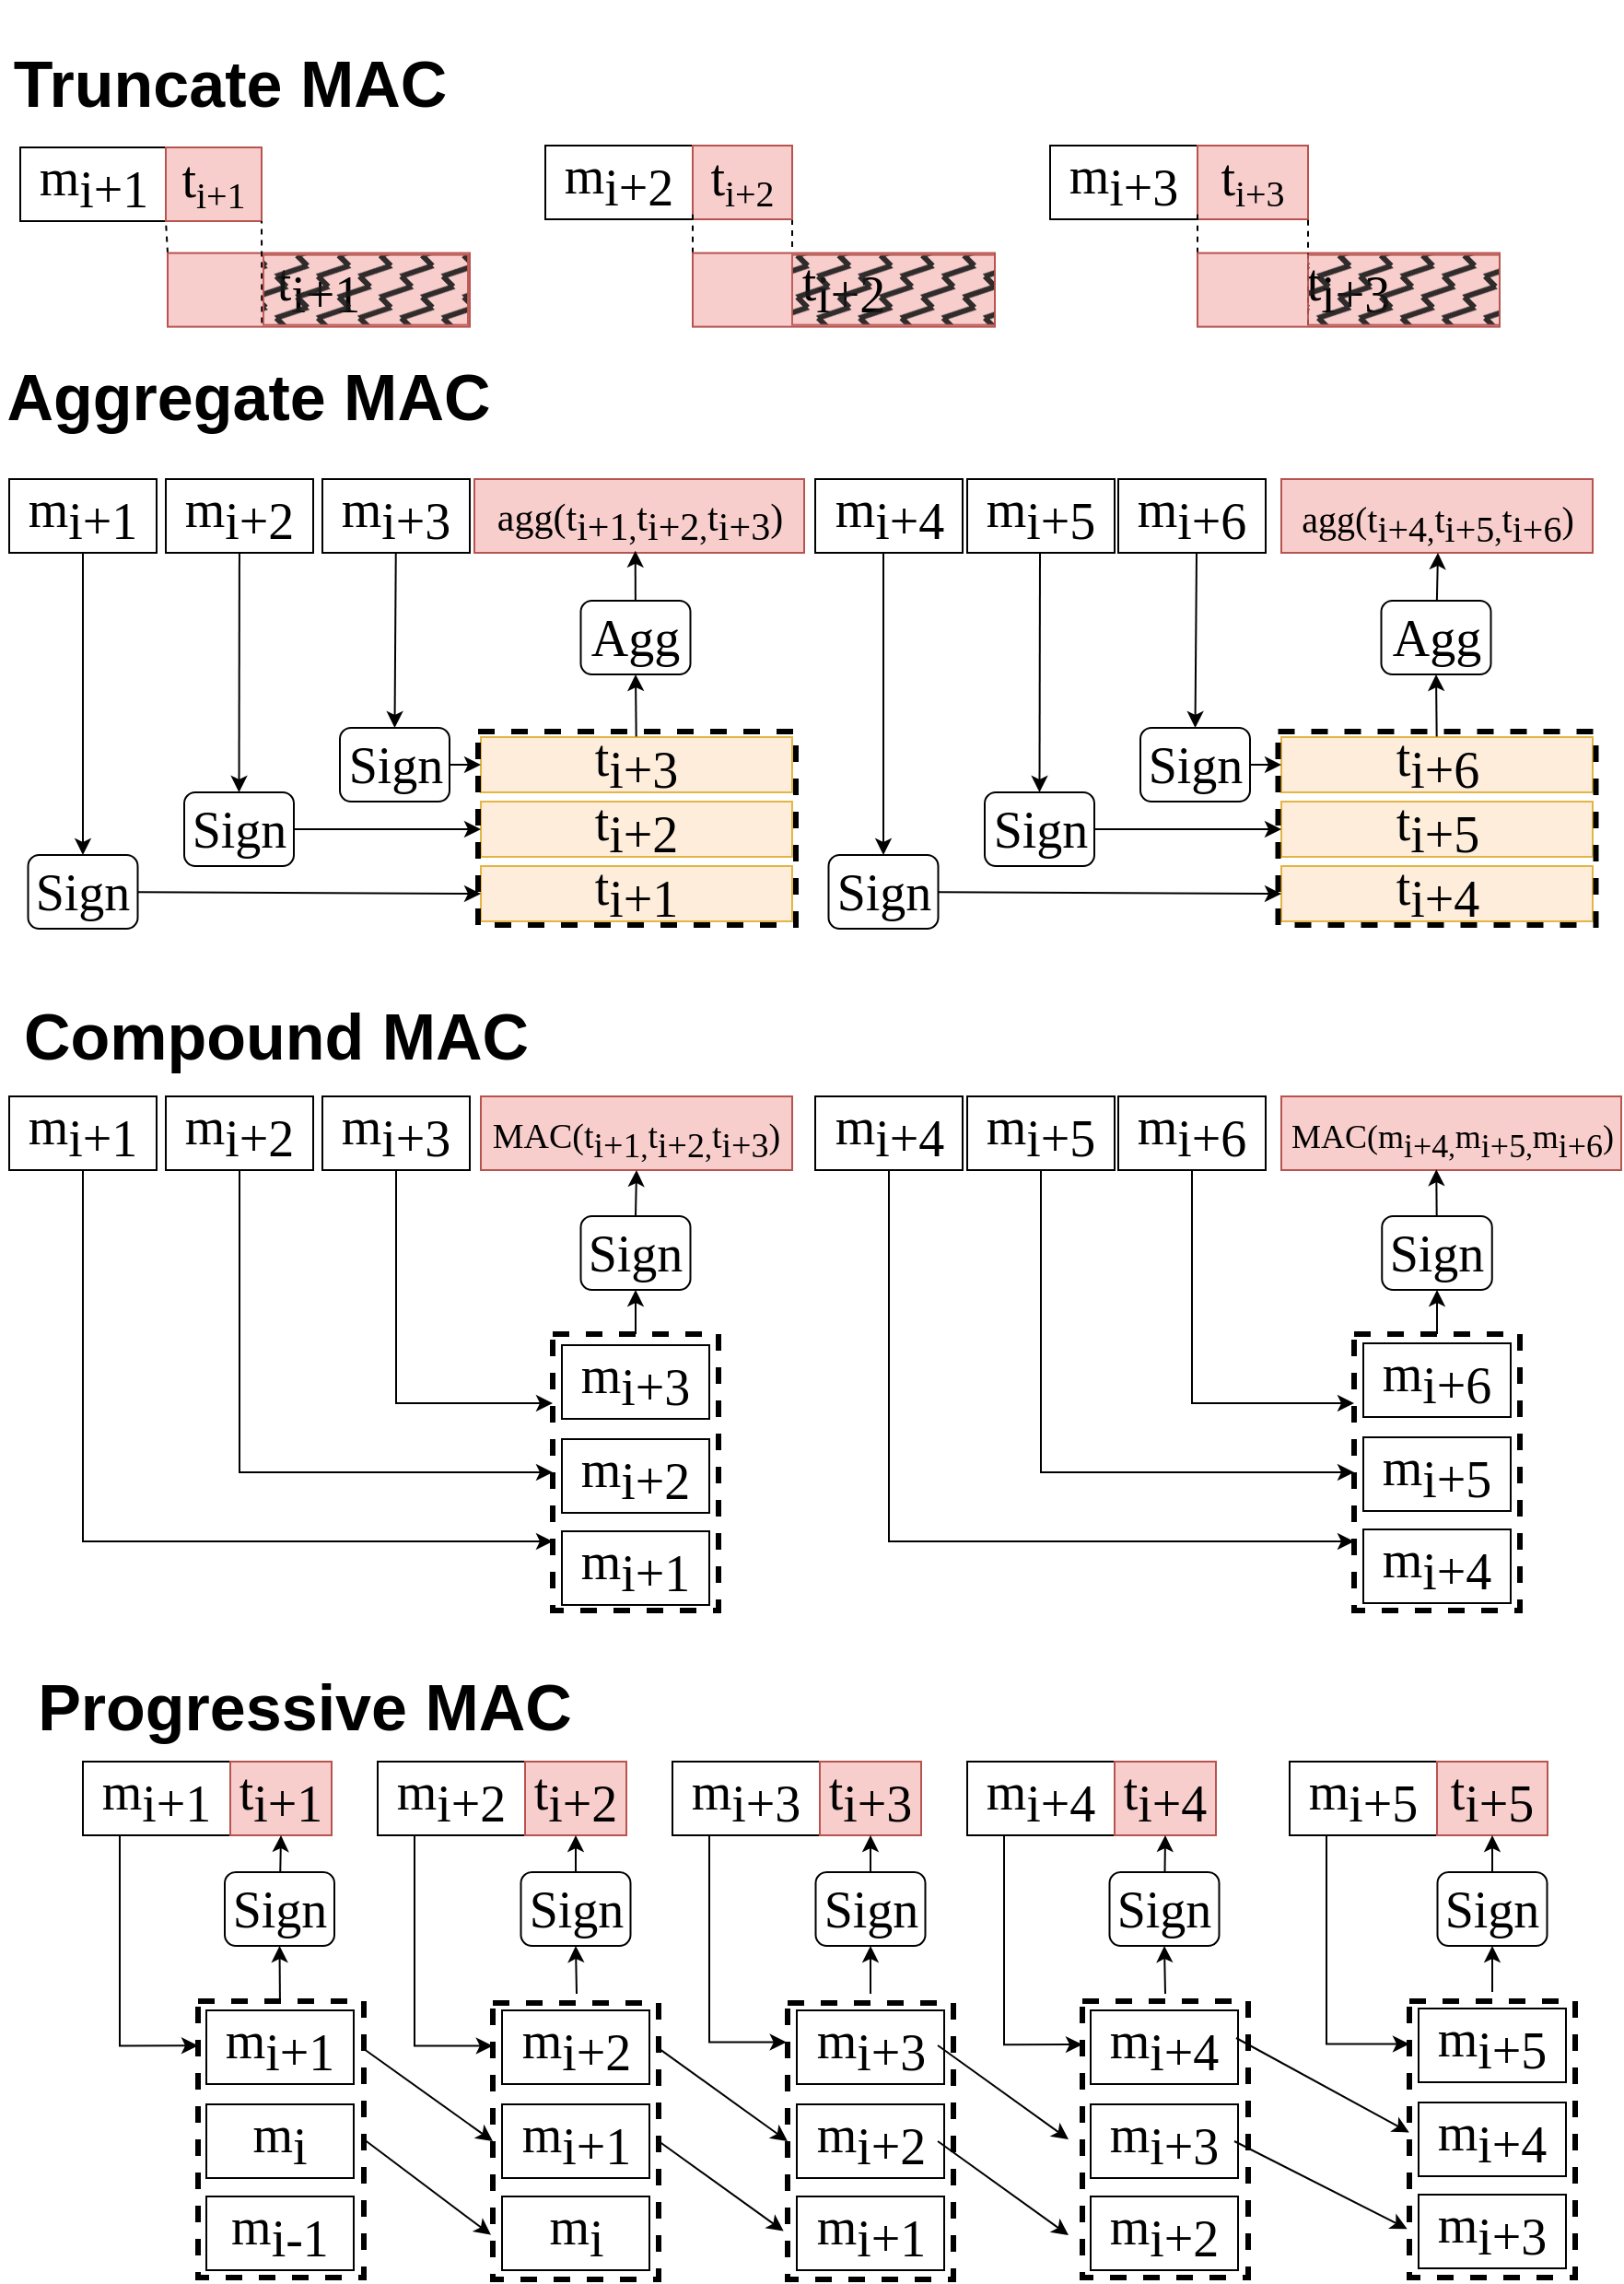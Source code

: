 <mxfile version="24.4.4" type="github">
  <diagram name="Page-1" id="5vq4HKyh1jyDOqxMfQYT">
    <mxGraphModel dx="1968" dy="2230" grid="1" gridSize="10" guides="1" tooltips="1" connect="1" arrows="1" fold="1" page="1" pageScale="1" pageWidth="850" pageHeight="1100" math="0" shadow="0">
      <root>
        <mxCell id="0" />
        <mxCell id="1" parent="0" />
        <mxCell id="7LfN_9OkxTcba98f9i6o-1" value="m&lt;sub style=&quot;font-size: 28px;&quot;&gt;i+2&lt;/sub&gt;" style="rounded=0;whiteSpace=wrap;html=1;fontFamily=Comic Sans MS;fontSize=28;strokeWidth=1;strokeColor=default;fontStyle=0;fillColor=none;" parent="1" vertex="1">
          <mxGeometry x="205" y="946" width="80" height="40" as="geometry" />
        </mxCell>
        <mxCell id="7LfN_9OkxTcba98f9i6o-8" value="t&lt;sub style=&quot;font-size: 28px;&quot;&gt;i+2&lt;/sub&gt;" style="rounded=0;whiteSpace=wrap;html=1;fontFamily=Comic Sans MS;fontSize=28;fillColor=#f8cecc;strokeWidth=1;strokeColor=#b85450;fontStyle=0" parent="1" vertex="1">
          <mxGeometry x="285" y="946" width="55" height="40" as="geometry" />
        </mxCell>
        <mxCell id="7LfN_9OkxTcba98f9i6o-9" value="m&lt;sub style=&quot;font-size: 28px;&quot;&gt;i+3&lt;/sub&gt;" style="rounded=0;whiteSpace=wrap;html=1;fontFamily=Comic Sans MS;fontSize=28;strokeWidth=1;strokeColor=default;fontStyle=0;fillColor=none;" parent="1" vertex="1">
          <mxGeometry x="365" y="946" width="80" height="40" as="geometry" />
        </mxCell>
        <mxCell id="7LfN_9OkxTcba98f9i6o-10" value="t&lt;sub style=&quot;font-size: 28px;&quot;&gt;i+3&lt;/sub&gt;" style="rounded=0;whiteSpace=wrap;html=1;fontFamily=Comic Sans MS;fontSize=28;fillColor=#f8cecc;strokeColor=#b85450;" parent="1" vertex="1">
          <mxGeometry x="445" y="946" width="55" height="40" as="geometry" />
        </mxCell>
        <mxCell id="7LfN_9OkxTcba98f9i6o-11" value="m&lt;sub style=&quot;font-size: 28px;&quot;&gt;i+4&lt;/sub&gt;" style="rounded=0;whiteSpace=wrap;html=1;fontFamily=Comic Sans MS;fontSize=28;" parent="1" vertex="1">
          <mxGeometry x="525" y="946" width="80" height="40" as="geometry" />
        </mxCell>
        <mxCell id="7LfN_9OkxTcba98f9i6o-13" value="m&lt;sub style=&quot;font-size: 28px;&quot;&gt;i+5&lt;/sub&gt;" style="rounded=0;whiteSpace=wrap;html=1;fontFamily=Comic Sans MS;fontSize=28;" parent="1" vertex="1">
          <mxGeometry x="700" y="946" width="80" height="40" as="geometry" />
        </mxCell>
        <mxCell id="7LfN_9OkxTcba98f9i6o-15" value="m&lt;sub style=&quot;font-size: 28px;&quot;&gt;i+1&lt;/sub&gt;" style="rounded=0;whiteSpace=wrap;html=1;fontFamily=Comic Sans MS;fontSize=28;strokeWidth=1;strokeColor=default;fontStyle=0;fillColor=none;" parent="1" vertex="1">
          <mxGeometry x="45" y="946" width="80" height="40" as="geometry" />
        </mxCell>
        <mxCell id="7LfN_9OkxTcba98f9i6o-16" value="&lt;span style=&quot;color: rgb(0, 0, 0); font-size: 28px; font-style: normal; font-variant-ligatures: normal; font-variant-caps: normal; letter-spacing: normal; orphans: 2; text-align: center; text-indent: 0px; text-transform: none; widows: 2; word-spacing: 0px; -webkit-text-stroke-width: 0px; white-space: normal; text-decoration-thickness: initial; text-decoration-style: initial; text-decoration-color: initial; float: none; display: inline !important;&quot;&gt;t&lt;/span&gt;&lt;sub style=&quot;forced-color-adjust: none; color: rgb(0, 0, 0); font-style: normal; font-variant-ligatures: normal; font-variant-caps: normal; letter-spacing: normal; orphans: 2; text-align: center; text-indent: 0px; text-transform: none; widows: 2; word-spacing: 0px; -webkit-text-stroke-width: 0px; white-space: normal; text-decoration-thickness: initial; text-decoration-style: initial; text-decoration-color: initial; font-size: 28px;&quot;&gt;i+1&lt;/sub&gt;" style="rounded=0;whiteSpace=wrap;html=1;fontFamily=Comic Sans MS;fontSize=28;labelBackgroundColor=none;fillColor=#f8cecc;strokeWidth=1;strokeColor=#b85450;fontStyle=0" parent="1" vertex="1">
          <mxGeometry x="125" y="946" width="55" height="40" as="geometry" />
        </mxCell>
        <mxCell id="R5h9vcgwqC-V3kslJ7xL-183" style="edgeStyle=none;rounded=0;orthogonalLoop=1;jettySize=auto;html=1;entryX=0.5;entryY=0;entryDx=0;entryDy=0;fontSize=28;fontFamily=Comic Sans MS;" edge="1" parent="1" source="7LfN_9OkxTcba98f9i6o-64" target="R5h9vcgwqC-V3kslJ7xL-178">
          <mxGeometry relative="1" as="geometry" />
        </mxCell>
        <mxCell id="7LfN_9OkxTcba98f9i6o-64" value="m&lt;sub style=&quot;font-size: 28px;&quot;&gt;i+2&lt;/sub&gt;" style="rounded=0;whiteSpace=wrap;html=1;fontFamily=Comic Sans MS;fontSize=28;strokeWidth=1;strokeColor=default;fontStyle=0;fillColor=none;" parent="1" vertex="1">
          <mxGeometry x="90" y="250" width="80" height="40" as="geometry" />
        </mxCell>
        <mxCell id="R5h9vcgwqC-V3kslJ7xL-185" style="edgeStyle=none;rounded=0;orthogonalLoop=1;jettySize=auto;html=1;entryX=0.5;entryY=0;entryDx=0;entryDy=0;fontSize=28;fontFamily=Comic Sans MS;" edge="1" parent="1" source="7LfN_9OkxTcba98f9i6o-66" target="R5h9vcgwqC-V3kslJ7xL-177">
          <mxGeometry relative="1" as="geometry" />
        </mxCell>
        <mxCell id="7LfN_9OkxTcba98f9i6o-66" value="m&lt;sub style=&quot;font-size: 28px;&quot;&gt;i+3&lt;/sub&gt;" style="rounded=0;whiteSpace=wrap;html=1;fontFamily=Comic Sans MS;fontSize=28;strokeWidth=1;strokeColor=default;fontStyle=0;fillColor=none;" parent="1" vertex="1">
          <mxGeometry x="175" y="250" width="80" height="40" as="geometry" />
        </mxCell>
        <mxCell id="7LfN_9OkxTcba98f9i6o-67" value="&lt;font style=&quot;font-size: 21px;&quot;&gt;agg(t&lt;sub style=&quot;&quot;&gt;&lt;font style=&quot;font-size: 21px;&quot;&gt;i+1&lt;/font&gt;&lt;/sub&gt;&lt;sub style=&quot;&quot;&gt;,&lt;/sub&gt;&lt;span style=&quot;background-color: initial;&quot;&gt;t&lt;/span&gt;&lt;sub style=&quot;background-color: initial;&quot;&gt;&lt;font style=&quot;font-size: 21px;&quot;&gt;i+2&lt;/font&gt;&lt;/sub&gt;&lt;sub style=&quot;background-color: initial;&quot;&gt;,&lt;/sub&gt;&lt;span style=&quot;background-color: initial;&quot;&gt;t&lt;/span&gt;&lt;sub style=&quot;background-color: initial;&quot;&gt;&lt;font style=&quot;font-size: 21px;&quot;&gt;i+3&lt;/font&gt;&lt;/sub&gt;&lt;span style=&quot;background-color: initial;&quot;&gt;)&lt;/span&gt;&lt;/font&gt;" style="rounded=0;whiteSpace=wrap;html=1;fontFamily=Comic Sans MS;fontSize=28;fillColor=#f8cecc;strokeColor=#b85450;" parent="1" vertex="1">
          <mxGeometry x="257.5" y="250" width="179" height="40" as="geometry" />
        </mxCell>
        <mxCell id="7LfN_9OkxTcba98f9i6o-68" value="m&lt;sub style=&quot;font-size: 28px;&quot;&gt;i+4&lt;/sub&gt;" style="rounded=0;whiteSpace=wrap;html=1;fontFamily=Comic Sans MS;fontSize=28;" parent="1" vertex="1">
          <mxGeometry x="442.5" y="250" width="80" height="40" as="geometry" />
        </mxCell>
        <mxCell id="7LfN_9OkxTcba98f9i6o-69" value="m&lt;sub style=&quot;font-size: 28px;&quot;&gt;i+5&lt;/sub&gt;" style="rounded=0;whiteSpace=wrap;html=1;fontFamily=Comic Sans MS;fontSize=28;" parent="1" vertex="1">
          <mxGeometry x="525" y="250" width="80" height="40" as="geometry" />
        </mxCell>
        <mxCell id="R5h9vcgwqC-V3kslJ7xL-182" style="edgeStyle=none;rounded=0;orthogonalLoop=1;jettySize=auto;html=1;entryX=0.5;entryY=0;entryDx=0;entryDy=0;fontSize=28;fontFamily=Comic Sans MS;" edge="1" parent="1" source="7LfN_9OkxTcba98f9i6o-70" target="R5h9vcgwqC-V3kslJ7xL-179">
          <mxGeometry relative="1" as="geometry" />
        </mxCell>
        <mxCell id="7LfN_9OkxTcba98f9i6o-70" value="m&lt;sub style=&quot;font-size: 28px;&quot;&gt;i+1&lt;/sub&gt;" style="rounded=0;whiteSpace=wrap;html=1;fontFamily=Comic Sans MS;fontSize=28;strokeWidth=1;strokeColor=default;fontStyle=0;fillColor=none;" parent="1" vertex="1">
          <mxGeometry x="5" y="250" width="80" height="40" as="geometry" />
        </mxCell>
        <mxCell id="7LfN_9OkxTcba98f9i6o-88" value="m&lt;sub style=&quot;font-size: 28px;&quot;&gt;i+6&lt;/sub&gt;" style="rounded=0;whiteSpace=wrap;html=1;fontFamily=Comic Sans MS;fontSize=28;" parent="1" vertex="1">
          <mxGeometry x="607" y="250" width="80" height="40" as="geometry" />
        </mxCell>
        <mxCell id="7LfN_9OkxTcba98f9i6o-127" value="&lt;h1 style=&quot;font-size: 35px;&quot;&gt;Aggregate MAC&lt;/h1&gt;" style="text;html=1;align=center;verticalAlign=middle;whiteSpace=wrap;rounded=0;fontSize=35;" parent="1" vertex="1">
          <mxGeometry y="190" width="270" height="30" as="geometry" />
        </mxCell>
        <mxCell id="7LfN_9OkxTcba98f9i6o-128" value="&lt;h1 style=&quot;&quot;&gt;&lt;font style=&quot;font-size: 35px;&quot;&gt;Compound MAC&lt;/font&gt;&lt;/h1&gt;" style="text;html=1;align=center;verticalAlign=middle;whiteSpace=wrap;rounded=0;fontSize=28;" parent="1" vertex="1">
          <mxGeometry y="530" width="300" height="30" as="geometry" />
        </mxCell>
        <mxCell id="7LfN_9OkxTcba98f9i6o-130" value="&lt;h1 style=&quot;&quot;&gt;&lt;font style=&quot;font-size: 35px;&quot;&gt;Progressive MAC&lt;/font&gt;&lt;/h1&gt;" style="text;html=1;align=center;verticalAlign=middle;whiteSpace=wrap;rounded=0;fontSize=28;" parent="1" vertex="1">
          <mxGeometry x="9.5" y="894" width="310.5" height="30" as="geometry" />
        </mxCell>
        <mxCell id="7LfN_9OkxTcba98f9i6o-141" value="&lt;span&gt;m&lt;sub style=&quot;font-size: 28px;&quot;&gt;i+2&lt;/sub&gt;&lt;/span&gt;" style="rounded=0;whiteSpace=wrap;html=1;fontFamily=Comic Sans MS;fontSize=28;fontStyle=0;strokeWidth=1;strokeColor=default;fillColor=none;" parent="1" vertex="1">
          <mxGeometry x="296" y="69" width="80" height="40" as="geometry" />
        </mxCell>
        <mxCell id="R5h9vcgwqC-V3kslJ7xL-208" style="edgeStyle=none;rounded=0;orthogonalLoop=1;jettySize=auto;html=1;exitX=1;exitY=1;exitDx=0;exitDy=0;entryX=0;entryY=1;entryDx=0;entryDy=0;endArrow=none;endFill=0;dashed=1;fontStyle=0;fontFamily=Comic Sans MS;" edge="1" parent="1" source="7LfN_9OkxTcba98f9i6o-142" target="R5h9vcgwqC-V3kslJ7xL-29">
          <mxGeometry relative="1" as="geometry" />
        </mxCell>
        <mxCell id="7LfN_9OkxTcba98f9i6o-142" value="t&lt;sub style=&quot;&quot;&gt;&lt;font style=&quot;font-size: 20px;&quot;&gt;i+2&lt;/font&gt;&lt;/sub&gt;" style="rounded=0;whiteSpace=wrap;html=1;fontFamily=Comic Sans MS;fontSize=28;fillColor=#f8cecc;fontStyle=0;strokeWidth=1;strokeColor=#b85450;" parent="1" vertex="1">
          <mxGeometry x="376" y="69" width="54" height="40" as="geometry" />
        </mxCell>
        <mxCell id="7LfN_9OkxTcba98f9i6o-143" value="&lt;span&gt;m&lt;sub style=&quot;font-size: 28px;&quot;&gt;i+3&lt;/sub&gt;&lt;/span&gt;" style="rounded=0;whiteSpace=wrap;html=1;fontFamily=Comic Sans MS;fontSize=28;fontStyle=0;strokeWidth=1;strokeColor=default;fillColor=none;" parent="1" vertex="1">
          <mxGeometry x="570" y="69" width="80" height="40" as="geometry" />
        </mxCell>
        <mxCell id="7LfN_9OkxTcba98f9i6o-144" value="t&lt;sub style=&quot;&quot;&gt;&lt;font style=&quot;font-size: 20px;&quot;&gt;i+3&lt;/font&gt;&lt;/sub&gt;" style="rounded=0;whiteSpace=wrap;html=1;fontFamily=Comic Sans MS;fontSize=28;fillColor=#f8cecc;fontStyle=0;strokeWidth=1;strokeColor=#b85450;" parent="1" vertex="1">
          <mxGeometry x="650" y="69" width="60" height="40" as="geometry" />
        </mxCell>
        <mxCell id="7LfN_9OkxTcba98f9i6o-148" value="&lt;span&gt;m&lt;sub style=&quot;font-size: 28px;&quot;&gt;i+1&lt;/sub&gt;&lt;/span&gt;" style="rounded=0;whiteSpace=wrap;html=1;fontFamily=Comic Sans MS;fontSize=28;fontStyle=0" parent="1" vertex="1">
          <mxGeometry x="11" y="70" width="80" height="40" as="geometry" />
        </mxCell>
        <mxCell id="7LfN_9OkxTcba98f9i6o-149" value="&lt;span style=&quot;color: rgb(0, 0, 0); font-size: 28px; font-style: normal; font-variant-ligatures: normal; font-variant-caps: normal; letter-spacing: normal; orphans: 2; text-align: center; text-indent: 0px; text-transform: none; widows: 2; word-spacing: 0px; -webkit-text-stroke-width: 0px; white-space: normal; text-decoration-thickness: initial; text-decoration-style: initial; text-decoration-color: initial; float: none; display: inline !important;&quot;&gt;t&lt;/span&gt;&lt;sub style=&quot;forced-color-adjust: none; color: rgb(0, 0, 0); font-style: normal; font-variant-ligatures: normal; font-variant-caps: normal; letter-spacing: normal; orphans: 2; text-align: center; text-indent: 0px; text-transform: none; widows: 2; word-spacing: 0px; -webkit-text-stroke-width: 0px; white-space: normal; text-decoration-thickness: initial; text-decoration-style: initial; text-decoration-color: initial;&quot;&gt;&lt;font style=&quot;font-size: 20px;&quot;&gt;i+1&lt;/font&gt;&lt;/sub&gt;" style="rounded=0;whiteSpace=wrap;html=1;fontFamily=Comic Sans MS;fontSize=28;labelBackgroundColor=none;fillColor=#f8cecc;strokeColor=#b85450;fontStyle=0" parent="1" vertex="1">
          <mxGeometry x="90" y="70" width="52" height="40" as="geometry" />
        </mxCell>
        <mxCell id="7LfN_9OkxTcba98f9i6o-152" value="&lt;h1 style=&quot;font-size: 35px;&quot;&gt;&lt;font style=&quot;font-size: 35px;&quot;&gt;Truncate MAC&lt;/font&gt;&lt;/h1&gt;" style="text;html=1;align=center;verticalAlign=middle;whiteSpace=wrap;rounded=0;fontSize=35;" parent="1" vertex="1">
          <mxGeometry y="20" width="250" height="30" as="geometry" />
        </mxCell>
        <mxCell id="R5h9vcgwqC-V3kslJ7xL-188" style="edgeStyle=none;rounded=0;orthogonalLoop=1;jettySize=auto;html=1;entryX=0.5;entryY=1;entryDx=0;entryDy=0;fontSize=28;fontFamily=Comic Sans MS;" edge="1" parent="1" source="7LfN_9OkxTcba98f9i6o-189" target="R5h9vcgwqC-V3kslJ7xL-187">
          <mxGeometry relative="1" as="geometry" />
        </mxCell>
        <mxCell id="7LfN_9OkxTcba98f9i6o-189" value="t&lt;sub style=&quot;font-size: 28px;&quot;&gt;i+3&lt;/sub&gt;" style="rounded=0;whiteSpace=wrap;html=1;fontFamily=Comic Sans MS;fontSize=28;fillColor=#ffe6cc;rotation=0;opacity=70;strokeColor=#d79b00;" parent="1" vertex="1">
          <mxGeometry x="261" y="390" width="169" height="30" as="geometry" />
        </mxCell>
        <mxCell id="7LfN_9OkxTcba98f9i6o-190" value="t&lt;sub style=&quot;font-size: 28px;&quot;&gt;i+2&lt;/sub&gt;" style="rounded=0;whiteSpace=wrap;html=1;fontFamily=Comic Sans MS;fontSize=28;fillColor=#ffe6cc;rotation=0;opacity=70;strokeColor=#d79b00;" parent="1" vertex="1">
          <mxGeometry x="261" y="425" width="169" height="30" as="geometry" />
        </mxCell>
        <mxCell id="7LfN_9OkxTcba98f9i6o-191" value="t&lt;sub style=&quot;font-size: 28px;&quot;&gt;i+1&lt;/sub&gt;" style="rounded=0;whiteSpace=wrap;html=1;fontFamily=Comic Sans MS;fontSize=28;fillColor=#ffe6cc;rotation=0;opacity=70;strokeColor=#d79b00;" parent="1" vertex="1">
          <mxGeometry x="261" y="460" width="169" height="30" as="geometry" />
        </mxCell>
        <mxCell id="7LfN_9OkxTcba98f9i6o-199" value="t&lt;sub style=&quot;font-size: 28px;&quot;&gt;i+4&lt;/sub&gt;" style="rounded=0;whiteSpace=wrap;html=1;fontFamily=Comic Sans MS;fontSize=28;fillColor=#f8cecc;strokeColor=#b85450;" parent="1" vertex="1">
          <mxGeometry x="605" y="946" width="55" height="40" as="geometry" />
        </mxCell>
        <mxCell id="7LfN_9OkxTcba98f9i6o-200" value="t&lt;sub style=&quot;font-size: 28px;&quot;&gt;i+5&lt;/sub&gt;" style="rounded=0;whiteSpace=wrap;html=1;fontFamily=Comic Sans MS;fontSize=28;fillColor=#f8cecc;strokeColor=#b85450;" parent="1" vertex="1">
          <mxGeometry x="780" y="946" width="60" height="40" as="geometry" />
        </mxCell>
        <mxCell id="R5h9vcgwqC-V3kslJ7xL-6" value="&lt;font style=&quot;font-size: 20px;&quot;&gt;agg(t&lt;sub style=&quot;&quot;&gt;&lt;font style=&quot;font-size: 20px;&quot;&gt;i+4&lt;/font&gt;&lt;/sub&gt;&lt;sub style=&quot;&quot;&gt;,&lt;/sub&gt;&lt;span style=&quot;background-color: initial;&quot;&gt;t&lt;/span&gt;&lt;sub style=&quot;background-color: initial;&quot;&gt;&lt;font style=&quot;font-size: 20px;&quot;&gt;i+5&lt;/font&gt;&lt;/sub&gt;&lt;sub style=&quot;background-color: initial;&quot;&gt;,&lt;/sub&gt;&lt;span style=&quot;background-color: initial;&quot;&gt;t&lt;/span&gt;&lt;sub style=&quot;background-color: initial;&quot;&gt;&lt;font style=&quot;font-size: 20px;&quot;&gt;i+6&lt;/font&gt;&lt;/sub&gt;&lt;span style=&quot;background-color: initial;&quot;&gt;)&lt;/span&gt;&lt;/font&gt;" style="rounded=0;whiteSpace=wrap;html=1;fontFamily=Comic Sans MS;fontSize=28;fillColor=#f8cecc;strokeColor=#b85450;" vertex="1" parent="1">
          <mxGeometry x="695.5" y="250" width="169" height="40" as="geometry" />
        </mxCell>
        <mxCell id="R5h9vcgwqC-V3kslJ7xL-22" value="" style="endArrow=none;dashed=1;html=1;rounded=0;exitX=0;exitY=0;exitDx=0;exitDy=0;fontSize=28;fontStyle=0;fontFamily=Comic Sans MS;" edge="1" parent="1">
          <mxGeometry width="50" height="50" relative="1" as="geometry">
            <mxPoint x="650" y="127.32" as="sourcePoint" />
            <mxPoint x="650" y="106.32" as="targetPoint" />
          </mxGeometry>
        </mxCell>
        <mxCell id="R5h9vcgwqC-V3kslJ7xL-23" value="&lt;span style=&quot;color: rgb(0, 0, 0); font-size: 28px; font-style: normal; font-variant-ligatures: normal; font-variant-caps: normal; letter-spacing: normal; orphans: 2; text-align: center; text-indent: 0px; text-transform: none; widows: 2; word-spacing: 0px; -webkit-text-stroke-width: 0px; white-space: normal; text-decoration-thickness: initial; text-decoration-style: initial; text-decoration-color: initial; float: none; display: inline !important;&quot;&gt;t&lt;/span&gt;&lt;sub style=&quot;forced-color-adjust: none; color: rgb(0, 0, 0); font-style: normal; font-variant-ligatures: normal; font-variant-caps: normal; letter-spacing: normal; orphans: 2; text-align: center; text-indent: 0px; text-transform: none; widows: 2; word-spacing: 0px; -webkit-text-stroke-width: 0px; white-space: normal; text-decoration-thickness: initial; text-decoration-style: initial; text-decoration-color: initial; font-size: 28px;&quot;&gt;i+3&lt;/sub&gt;" style="rounded=0;whiteSpace=wrap;html=1;fontFamily=Comic Sans MS;fontSize=28;labelBackgroundColor=none;fillColor=#f8cecc;strokeColor=#b85450;fontStyle=0" vertex="1" parent="1">
          <mxGeometry x="650" y="127.32" width="164" height="40" as="geometry" />
        </mxCell>
        <mxCell id="R5h9vcgwqC-V3kslJ7xL-24" value="" style="endArrow=none;dashed=1;html=1;rounded=0;exitX=0;exitY=1;exitDx=0;exitDy=0;fontSize=28;entryX=1;entryY=1;entryDx=0;entryDy=0;fontStyle=0;fontFamily=Comic Sans MS;" edge="1" parent="1" source="R5h9vcgwqC-V3kslJ7xL-25" target="7LfN_9OkxTcba98f9i6o-144">
          <mxGeometry width="50" height="50" relative="1" as="geometry">
            <mxPoint x="690" y="170" as="sourcePoint" />
            <mxPoint x="690" y="107.32" as="targetPoint" />
          </mxGeometry>
        </mxCell>
        <mxCell id="R5h9vcgwqC-V3kslJ7xL-25" value="" style="rounded=0;whiteSpace=wrap;html=1;strokeColor=#b85450;opacity=90;glass=0;shadow=0;fillStyle=zigzag-line;fillColor=#1A1A1A;fontSize=28;fontStyle=0;fontFamily=Comic Sans MS;" vertex="1" parent="1">
          <mxGeometry x="710" y="128.32" width="104" height="38" as="geometry" />
        </mxCell>
        <mxCell id="R5h9vcgwqC-V3kslJ7xL-26" value="" style="endArrow=none;dashed=1;html=1;rounded=0;exitX=0;exitY=0;exitDx=0;exitDy=0;fontSize=28;fontStyle=0;fontFamily=Comic Sans MS;" edge="1" parent="1">
          <mxGeometry width="50" height="50" relative="1" as="geometry">
            <mxPoint x="376" y="127.32" as="sourcePoint" />
            <mxPoint x="376" y="106.32" as="targetPoint" />
          </mxGeometry>
        </mxCell>
        <mxCell id="R5h9vcgwqC-V3kslJ7xL-27" value="&lt;span style=&quot;color: rgb(0, 0, 0); font-size: 28px; font-style: normal; font-variant-ligatures: normal; font-variant-caps: normal; letter-spacing: normal; orphans: 2; text-align: center; text-indent: 0px; text-transform: none; widows: 2; word-spacing: 0px; -webkit-text-stroke-width: 0px; white-space: normal; text-decoration-thickness: initial; text-decoration-style: initial; text-decoration-color: initial; float: none; display: inline !important;&quot;&gt;t&lt;/span&gt;&lt;sub style=&quot;forced-color-adjust: none; color: rgb(0, 0, 0); font-style: normal; font-variant-ligatures: normal; font-variant-caps: normal; letter-spacing: normal; orphans: 2; text-align: center; text-indent: 0px; text-transform: none; widows: 2; word-spacing: 0px; -webkit-text-stroke-width: 0px; white-space: normal; text-decoration-thickness: initial; text-decoration-style: initial; text-decoration-color: initial; font-size: 28px;&quot;&gt;i+2&lt;/sub&gt;" style="rounded=0;whiteSpace=wrap;html=1;fontFamily=Comic Sans MS;fontSize=28;labelBackgroundColor=none;fillColor=#f8cecc;strokeColor=#b85450;fontStyle=0" vertex="1" parent="1">
          <mxGeometry x="376" y="127.32" width="164" height="40" as="geometry" />
        </mxCell>
        <mxCell id="R5h9vcgwqC-V3kslJ7xL-29" value="" style="rounded=0;whiteSpace=wrap;html=1;strokeColor=#b85450;opacity=90;glass=0;shadow=0;fillStyle=zigzag-line;fillColor=#1A1A1A;fontSize=28;fontStyle=0;fontFamily=Comic Sans MS;" vertex="1" parent="1">
          <mxGeometry x="430" y="128.32" width="110" height="38" as="geometry" />
        </mxCell>
        <mxCell id="R5h9vcgwqC-V3kslJ7xL-30" value="" style="endArrow=none;dashed=1;html=1;rounded=0;exitX=0;exitY=0;exitDx=0;exitDy=0;fontSize=28;entryX=0;entryY=1;entryDx=0;entryDy=0;fontStyle=0;fontFamily=Comic Sans MS;" edge="1" parent="1" target="7LfN_9OkxTcba98f9i6o-149">
          <mxGeometry width="50" height="50" relative="1" as="geometry">
            <mxPoint x="91" y="127.32" as="sourcePoint" />
            <mxPoint x="91" y="106.32" as="targetPoint" />
          </mxGeometry>
        </mxCell>
        <mxCell id="R5h9vcgwqC-V3kslJ7xL-31" value="&lt;span style=&quot;color: rgb(0, 0, 0); font-size: 28px; font-style: normal; font-variant-ligatures: normal; font-variant-caps: normal; letter-spacing: normal; orphans: 2; text-align: center; text-indent: 0px; text-transform: none; widows: 2; word-spacing: 0px; -webkit-text-stroke-width: 0px; white-space: normal; text-decoration-thickness: initial; text-decoration-style: initial; text-decoration-color: initial; float: none; display: inline !important;&quot;&gt;t&lt;/span&gt;&lt;sub style=&quot;forced-color-adjust: none; color: rgb(0, 0, 0); font-style: normal; font-variant-ligatures: normal; font-variant-caps: normal; letter-spacing: normal; orphans: 2; text-align: center; text-indent: 0px; text-transform: none; widows: 2; word-spacing: 0px; -webkit-text-stroke-width: 0px; white-space: normal; text-decoration-thickness: initial; text-decoration-style: initial; text-decoration-color: initial; font-size: 28px;&quot;&gt;i+1&lt;/sub&gt;" style="rounded=0;whiteSpace=wrap;html=1;fontFamily=Comic Sans MS;fontSize=28;labelBackgroundColor=none;fillColor=#f8cecc;strokeColor=#b85450;fontStyle=0" vertex="1" parent="1">
          <mxGeometry x="91" y="127.32" width="164" height="40" as="geometry" />
        </mxCell>
        <mxCell id="R5h9vcgwqC-V3kslJ7xL-32" value="" style="endArrow=none;dashed=1;html=1;rounded=0;exitX=0.312;exitY=0.949;exitDx=0;exitDy=0;fontSize=28;entryX=1;entryY=1;entryDx=0;entryDy=0;exitPerimeter=0;fontStyle=0;fontFamily=Comic Sans MS;" edge="1" parent="1" source="R5h9vcgwqC-V3kslJ7xL-31" target="7LfN_9OkxTcba98f9i6o-149">
          <mxGeometry width="50" height="50" relative="1" as="geometry">
            <mxPoint x="131" y="170" as="sourcePoint" />
            <mxPoint x="131" y="107.32" as="targetPoint" />
          </mxGeometry>
        </mxCell>
        <mxCell id="R5h9vcgwqC-V3kslJ7xL-33" value="" style="rounded=0;whiteSpace=wrap;html=1;strokeColor=#b85450;opacity=90;glass=0;shadow=0;fillStyle=zigzag-line;fillColor=#1A1A1A;fontSize=28;fontStyle=0;fontFamily=Comic Sans MS;" vertex="1" parent="1">
          <mxGeometry x="143" y="128.32" width="111" height="38" as="geometry" />
        </mxCell>
        <mxCell id="R5h9vcgwqC-V3kslJ7xL-74" style="edgeStyle=orthogonalEdgeStyle;rounded=0;orthogonalLoop=1;jettySize=auto;html=1;exitX=0.5;exitY=1;exitDx=0;exitDy=0;entryX=0;entryY=0.5;entryDx=0;entryDy=0;fontSize=28;fontFamily=Comic Sans MS;" edge="1" parent="1" source="R5h9vcgwqC-V3kslJ7xL-44" target="R5h9vcgwqC-V3kslJ7xL-72">
          <mxGeometry relative="1" as="geometry" />
        </mxCell>
        <mxCell id="R5h9vcgwqC-V3kslJ7xL-44" value="m&lt;sub style=&quot;font-size: 28px;&quot;&gt;i+2&lt;/sub&gt;" style="rounded=0;whiteSpace=wrap;html=1;fontFamily=Comic Sans MS;fontSize=28;strokeWidth=1;strokeColor=default;fontStyle=0;fillColor=none;" vertex="1" parent="1">
          <mxGeometry x="90" y="585" width="80" height="40" as="geometry" />
        </mxCell>
        <mxCell id="R5h9vcgwqC-V3kslJ7xL-76" style="edgeStyle=orthogonalEdgeStyle;rounded=0;orthogonalLoop=1;jettySize=auto;html=1;exitX=0.5;exitY=1;exitDx=0;exitDy=0;entryX=0;entryY=0.25;entryDx=0;entryDy=0;fontSize=28;fontFamily=Comic Sans MS;" edge="1" parent="1" source="R5h9vcgwqC-V3kslJ7xL-46" target="R5h9vcgwqC-V3kslJ7xL-72">
          <mxGeometry relative="1" as="geometry" />
        </mxCell>
        <mxCell id="R5h9vcgwqC-V3kslJ7xL-46" value="m&lt;sub style=&quot;font-size: 28px;&quot;&gt;i+3&lt;/sub&gt;" style="rounded=0;whiteSpace=wrap;html=1;fontFamily=Comic Sans MS;fontSize=28;strokeWidth=1;strokeColor=default;fontStyle=0;fillColor=none;" vertex="1" parent="1">
          <mxGeometry x="175" y="585" width="80" height="40" as="geometry" />
        </mxCell>
        <mxCell id="R5h9vcgwqC-V3kslJ7xL-47" value="&lt;font style=&quot;font-size: 19px;&quot;&gt;MAC(t&lt;sub style=&quot;&quot;&gt;&lt;font style=&quot;font-size: 19px;&quot;&gt;i+1&lt;/font&gt;&lt;/sub&gt;&lt;sub style=&quot;&quot;&gt;,&lt;/sub&gt;&lt;span style=&quot;background-color: initial;&quot;&gt;t&lt;/span&gt;&lt;sub style=&quot;background-color: initial;&quot;&gt;&lt;font style=&quot;font-size: 19px;&quot;&gt;i+2&lt;/font&gt;&lt;/sub&gt;&lt;sub style=&quot;background-color: initial;&quot;&gt;,&lt;/sub&gt;&lt;span style=&quot;background-color: initial;&quot;&gt;t&lt;/span&gt;&lt;sub style=&quot;background-color: initial;&quot;&gt;&lt;font style=&quot;font-size: 19px;&quot;&gt;i+3&lt;/font&gt;&lt;/sub&gt;&lt;span style=&quot;background-color: initial;&quot;&gt;)&lt;/span&gt;&lt;/font&gt;" style="rounded=0;whiteSpace=wrap;html=1;fontFamily=Comic Sans MS;fontSize=28;fillColor=#f8cecc;strokeColor=#b85450;" vertex="1" parent="1">
          <mxGeometry x="261" y="585" width="169" height="40" as="geometry" />
        </mxCell>
        <mxCell id="R5h9vcgwqC-V3kslJ7xL-89" style="edgeStyle=orthogonalEdgeStyle;rounded=0;orthogonalLoop=1;jettySize=auto;html=1;exitX=0.5;exitY=1;exitDx=0;exitDy=0;entryX=0;entryY=0.75;entryDx=0;entryDy=0;fontSize=28;fontFamily=Comic Sans MS;" edge="1" parent="1" source="R5h9vcgwqC-V3kslJ7xL-49" target="R5h9vcgwqC-V3kslJ7xL-85">
          <mxGeometry relative="1" as="geometry" />
        </mxCell>
        <mxCell id="R5h9vcgwqC-V3kslJ7xL-49" value="m&lt;sub style=&quot;font-size: 28px;&quot;&gt;i+4&lt;/sub&gt;" style="rounded=0;whiteSpace=wrap;html=1;fontFamily=Comic Sans MS;fontSize=28;" vertex="1" parent="1">
          <mxGeometry x="442.5" y="585" width="80" height="40" as="geometry" />
        </mxCell>
        <mxCell id="R5h9vcgwqC-V3kslJ7xL-88" style="edgeStyle=orthogonalEdgeStyle;rounded=0;orthogonalLoop=1;jettySize=auto;html=1;exitX=0.5;exitY=1;exitDx=0;exitDy=0;entryX=0;entryY=0.5;entryDx=0;entryDy=0;fontSize=28;fontFamily=Comic Sans MS;" edge="1" parent="1" source="R5h9vcgwqC-V3kslJ7xL-51" target="R5h9vcgwqC-V3kslJ7xL-85">
          <mxGeometry relative="1" as="geometry" />
        </mxCell>
        <mxCell id="R5h9vcgwqC-V3kslJ7xL-51" value="m&lt;sub style=&quot;font-size: 28px;&quot;&gt;i+5&lt;/sub&gt;" style="rounded=0;whiteSpace=wrap;html=1;fontFamily=Comic Sans MS;fontSize=28;" vertex="1" parent="1">
          <mxGeometry x="525" y="585" width="80" height="40" as="geometry" />
        </mxCell>
        <mxCell id="R5h9vcgwqC-V3kslJ7xL-75" style="edgeStyle=orthogonalEdgeStyle;rounded=0;orthogonalLoop=1;jettySize=auto;html=1;exitX=0.5;exitY=1;exitDx=0;exitDy=0;entryX=0;entryY=0.75;entryDx=0;entryDy=0;fontSize=28;fontFamily=Comic Sans MS;" edge="1" parent="1" source="R5h9vcgwqC-V3kslJ7xL-53" target="R5h9vcgwqC-V3kslJ7xL-72">
          <mxGeometry relative="1" as="geometry" />
        </mxCell>
        <mxCell id="R5h9vcgwqC-V3kslJ7xL-53" value="m&lt;sub style=&quot;font-size: 28px;&quot;&gt;i+1&lt;/sub&gt;" style="rounded=0;whiteSpace=wrap;html=1;fontFamily=Comic Sans MS;fontSize=28;strokeWidth=1;strokeColor=default;fontStyle=0;fillColor=none;" vertex="1" parent="1">
          <mxGeometry x="5" y="585" width="80" height="40" as="geometry" />
        </mxCell>
        <mxCell id="R5h9vcgwqC-V3kslJ7xL-87" style="edgeStyle=orthogonalEdgeStyle;rounded=0;orthogonalLoop=1;jettySize=auto;html=1;exitX=0.5;exitY=1;exitDx=0;exitDy=0;entryX=0;entryY=0.25;entryDx=0;entryDy=0;fontSize=28;fontFamily=Comic Sans MS;" edge="1" parent="1" source="R5h9vcgwqC-V3kslJ7xL-55" target="R5h9vcgwqC-V3kslJ7xL-85">
          <mxGeometry relative="1" as="geometry" />
        </mxCell>
        <mxCell id="R5h9vcgwqC-V3kslJ7xL-55" value="m&lt;sub style=&quot;font-size: 28px;&quot;&gt;i+6&lt;/sub&gt;" style="rounded=0;whiteSpace=wrap;html=1;fontFamily=Comic Sans MS;fontSize=28;" vertex="1" parent="1">
          <mxGeometry x="607" y="585" width="80" height="40" as="geometry" />
        </mxCell>
        <mxCell id="R5h9vcgwqC-V3kslJ7xL-59" value="&lt;font style=&quot;font-size: 18px;&quot;&gt;MAC(m&lt;sub style=&quot;&quot;&gt;&lt;font style=&quot;font-size: 18px;&quot;&gt;i+4&lt;/font&gt;&lt;/sub&gt;&lt;sub style=&quot;&quot;&gt;,&lt;/sub&gt;&lt;span style=&quot;background-color: initial;&quot;&gt;m&lt;/span&gt;&lt;sub style=&quot;background-color: initial;&quot;&gt;&lt;font style=&quot;font-size: 18px;&quot;&gt;i+5&lt;/font&gt;&lt;/sub&gt;&lt;sub style=&quot;background-color: initial;&quot;&gt;,&lt;/sub&gt;&lt;span style=&quot;background-color: initial;&quot;&gt;m&lt;/span&gt;&lt;sub style=&quot;background-color: initial;&quot;&gt;&lt;font style=&quot;font-size: 18px;&quot;&gt;i+6&lt;/font&gt;&lt;/sub&gt;&lt;span style=&quot;background-color: initial;&quot;&gt;)&lt;/span&gt;&lt;/font&gt;" style="rounded=0;whiteSpace=wrap;html=1;fontFamily=Comic Sans MS;fontSize=28;fillColor=#f8cecc;strokeColor=#b85450;" vertex="1" parent="1">
          <mxGeometry x="695.5" y="585" width="184.5" height="40" as="geometry" />
        </mxCell>
        <mxCell id="R5h9vcgwqC-V3kslJ7xL-67" value="m&lt;sub style=&quot;font-size: 28px;&quot;&gt;i+1&lt;/sub&gt;" style="rounded=0;whiteSpace=wrap;html=1;fontFamily=Comic Sans MS;fontSize=28;strokeWidth=1;strokeColor=default;fontStyle=0;fillColor=none;" vertex="1" parent="1">
          <mxGeometry x="305" y="821" width="80" height="40" as="geometry" />
        </mxCell>
        <mxCell id="R5h9vcgwqC-V3kslJ7xL-68" value="m&lt;sub style=&quot;font-size: 28px;&quot;&gt;i+2&lt;/sub&gt;" style="rounded=0;whiteSpace=wrap;html=1;fontFamily=Comic Sans MS;fontSize=28;strokeWidth=1;strokeColor=default;fontStyle=0;fillColor=none;" vertex="1" parent="1">
          <mxGeometry x="305" y="771" width="80" height="40" as="geometry" />
        </mxCell>
        <mxCell id="R5h9vcgwqC-V3kslJ7xL-69" value="m&lt;sub style=&quot;font-size: 28px;&quot;&gt;i+3&lt;/sub&gt;" style="rounded=0;whiteSpace=wrap;html=1;fontFamily=Comic Sans MS;fontSize=28;strokeWidth=1;strokeColor=default;fontStyle=0;fillColor=none;" vertex="1" parent="1">
          <mxGeometry x="305" y="720" width="80" height="40" as="geometry" />
        </mxCell>
        <mxCell id="R5h9vcgwqC-V3kslJ7xL-97" style="edgeStyle=orthogonalEdgeStyle;rounded=0;orthogonalLoop=1;jettySize=auto;html=1;exitX=0.5;exitY=0;exitDx=0;exitDy=0;entryX=0.5;entryY=1;entryDx=0;entryDy=0;fontSize=28;fontFamily=Comic Sans MS;" edge="1" parent="1" source="R5h9vcgwqC-V3kslJ7xL-72" target="R5h9vcgwqC-V3kslJ7xL-93">
          <mxGeometry relative="1" as="geometry" />
        </mxCell>
        <mxCell id="R5h9vcgwqC-V3kslJ7xL-72" value="" style="rounded=0;whiteSpace=wrap;html=1;fillColor=none;dashed=1;strokeWidth=3;fontSize=28;fontFamily=Comic Sans MS;" vertex="1" parent="1">
          <mxGeometry x="300" y="714" width="90" height="150" as="geometry" />
        </mxCell>
        <mxCell id="R5h9vcgwqC-V3kslJ7xL-81" value="m&lt;sub style=&quot;font-size: 28px;&quot;&gt;i+4&lt;/sub&gt;" style="rounded=0;whiteSpace=wrap;html=1;fontFamily=Comic Sans MS;fontSize=28;strokeWidth=1;strokeColor=default;fontStyle=0;fillColor=none;" vertex="1" parent="1">
          <mxGeometry x="740" y="820" width="80" height="40" as="geometry" />
        </mxCell>
        <mxCell id="R5h9vcgwqC-V3kslJ7xL-82" value="m&lt;sub style=&quot;font-size: 28px;&quot;&gt;i+5&lt;/sub&gt;" style="rounded=0;whiteSpace=wrap;html=1;fontFamily=Comic Sans MS;fontSize=28;strokeWidth=1;strokeColor=default;fontStyle=0;fillColor=none;" vertex="1" parent="1">
          <mxGeometry x="740" y="770" width="80" height="40" as="geometry" />
        </mxCell>
        <mxCell id="R5h9vcgwqC-V3kslJ7xL-83" value="m&lt;sub style=&quot;font-size: 28px;&quot;&gt;i+6&lt;/sub&gt;" style="rounded=0;whiteSpace=wrap;html=1;fontFamily=Comic Sans MS;fontSize=28;strokeWidth=1;strokeColor=default;fontStyle=0;fillColor=none;" vertex="1" parent="1">
          <mxGeometry x="740" y="719" width="80" height="40" as="geometry" />
        </mxCell>
        <mxCell id="R5h9vcgwqC-V3kslJ7xL-95" style="edgeStyle=orthogonalEdgeStyle;rounded=0;orthogonalLoop=1;jettySize=auto;html=1;exitX=0.5;exitY=0;exitDx=0;exitDy=0;entryX=0.5;entryY=1;entryDx=0;entryDy=0;fontSize=28;fontFamily=Comic Sans MS;" edge="1" parent="1" source="R5h9vcgwqC-V3kslJ7xL-85" target="R5h9vcgwqC-V3kslJ7xL-94">
          <mxGeometry relative="1" as="geometry" />
        </mxCell>
        <mxCell id="R5h9vcgwqC-V3kslJ7xL-85" value="" style="rounded=0;whiteSpace=wrap;html=1;fillColor=none;dashed=1;strokeWidth=3;fontSize=28;fontFamily=Comic Sans MS;" vertex="1" parent="1">
          <mxGeometry x="735" y="714" width="90" height="150" as="geometry" />
        </mxCell>
        <mxCell id="R5h9vcgwqC-V3kslJ7xL-98" style="edgeStyle=orthogonalEdgeStyle;rounded=0;orthogonalLoop=1;jettySize=auto;html=1;exitX=0.5;exitY=0;exitDx=0;exitDy=0;entryX=0.5;entryY=1;entryDx=0;entryDy=0;fontSize=28;fontFamily=Comic Sans MS;" edge="1" parent="1" source="R5h9vcgwqC-V3kslJ7xL-93" target="R5h9vcgwqC-V3kslJ7xL-47">
          <mxGeometry relative="1" as="geometry" />
        </mxCell>
        <mxCell id="R5h9vcgwqC-V3kslJ7xL-93" value="&lt;font style=&quot;font-size: 28px;&quot;&gt;Sign&lt;/font&gt;" style="rounded=1;whiteSpace=wrap;html=1;fontSize=28;fontFamily=Comic Sans MS;" vertex="1" parent="1">
          <mxGeometry x="315.25" y="650" width="59.5" height="40" as="geometry" />
        </mxCell>
        <mxCell id="R5h9vcgwqC-V3kslJ7xL-94" value="&lt;font style=&quot;font-size: 28px;&quot;&gt;Sign&lt;/font&gt;" style="rounded=1;whiteSpace=wrap;html=1;fontSize=28;fontFamily=Comic Sans MS;" vertex="1" parent="1">
          <mxGeometry x="750.13" y="650" width="59.75" height="40" as="geometry" />
        </mxCell>
        <mxCell id="R5h9vcgwqC-V3kslJ7xL-99" value="m&lt;sub style=&quot;font-size: 28px;&quot;&gt;i-1&lt;/sub&gt;" style="rounded=0;whiteSpace=wrap;html=1;fontFamily=Comic Sans MS;fontSize=28;strokeWidth=1;strokeColor=default;fontStyle=0;fillColor=none;" vertex="1" parent="1">
          <mxGeometry x="112" y="1182" width="80" height="40" as="geometry" />
        </mxCell>
        <mxCell id="R5h9vcgwqC-V3kslJ7xL-100" value="m&lt;sub style=&quot;font-size: 28px;&quot;&gt;i&lt;/sub&gt;" style="rounded=0;whiteSpace=wrap;html=1;fontFamily=Comic Sans MS;fontSize=28;strokeWidth=1;strokeColor=default;fontStyle=0;fillColor=none;" vertex="1" parent="1">
          <mxGeometry x="112" y="1132" width="80" height="40" as="geometry" />
        </mxCell>
        <mxCell id="R5h9vcgwqC-V3kslJ7xL-101" value="m&lt;sub style=&quot;font-size: 28px;&quot;&gt;i+1&lt;/sub&gt;" style="rounded=0;whiteSpace=wrap;html=1;fontFamily=Comic Sans MS;fontSize=28;strokeWidth=1;strokeColor=default;fontStyle=0;fillColor=none;" vertex="1" parent="1">
          <mxGeometry x="112" y="1081" width="80" height="40" as="geometry" />
        </mxCell>
        <mxCell id="R5h9vcgwqC-V3kslJ7xL-211" style="edgeStyle=none;rounded=0;orthogonalLoop=1;jettySize=auto;html=1;entryX=0.5;entryY=1;entryDx=0;entryDy=0;" edge="1" parent="1" source="R5h9vcgwqC-V3kslJ7xL-105" target="7LfN_9OkxTcba98f9i6o-16">
          <mxGeometry relative="1" as="geometry" />
        </mxCell>
        <mxCell id="R5h9vcgwqC-V3kslJ7xL-105" value="&lt;font style=&quot;font-size: 28px;&quot;&gt;Sign&lt;/font&gt;" style="rounded=1;whiteSpace=wrap;html=1;fontSize=28;fontFamily=Comic Sans MS;" vertex="1" parent="1">
          <mxGeometry x="122" y="1006" width="59.5" height="40" as="geometry" />
        </mxCell>
        <mxCell id="R5h9vcgwqC-V3kslJ7xL-106" value="m&lt;sub style=&quot;font-size: 28px;&quot;&gt;i&lt;/sub&gt;" style="rounded=0;whiteSpace=wrap;html=1;fontFamily=Comic Sans MS;fontSize=28;strokeWidth=1;strokeColor=default;fontStyle=0;fillColor=none;" vertex="1" parent="1">
          <mxGeometry x="272.5" y="1182" width="80" height="40" as="geometry" />
        </mxCell>
        <mxCell id="R5h9vcgwqC-V3kslJ7xL-107" value="m&lt;sub style=&quot;font-size: 28px;&quot;&gt;i+1&lt;/sub&gt;" style="rounded=0;whiteSpace=wrap;html=1;fontFamily=Comic Sans MS;fontSize=28;strokeWidth=1;strokeColor=default;fontStyle=0;fillColor=none;" vertex="1" parent="1">
          <mxGeometry x="272.5" y="1132" width="80" height="40" as="geometry" />
        </mxCell>
        <mxCell id="R5h9vcgwqC-V3kslJ7xL-108" value="m&lt;sub style=&quot;font-size: 28px;&quot;&gt;i+2&lt;/sub&gt;" style="rounded=0;whiteSpace=wrap;html=1;fontFamily=Comic Sans MS;fontSize=28;strokeWidth=1;strokeColor=default;fontStyle=0;fillColor=none;" vertex="1" parent="1">
          <mxGeometry x="272.5" y="1081" width="80" height="40" as="geometry" />
        </mxCell>
        <mxCell id="R5h9vcgwqC-V3kslJ7xL-212" style="edgeStyle=none;rounded=0;orthogonalLoop=1;jettySize=auto;html=1;entryX=0.5;entryY=1;entryDx=0;entryDy=0;" edge="1" parent="1" source="R5h9vcgwqC-V3kslJ7xL-112" target="7LfN_9OkxTcba98f9i6o-8">
          <mxGeometry relative="1" as="geometry" />
        </mxCell>
        <mxCell id="R5h9vcgwqC-V3kslJ7xL-112" value="&lt;font style=&quot;font-size: 28px;&quot;&gt;Sign&lt;/font&gt;" style="rounded=1;whiteSpace=wrap;html=1;fontSize=28;fontFamily=Comic Sans MS;" vertex="1" parent="1">
          <mxGeometry x="282.75" y="1006" width="59.5" height="40" as="geometry" />
        </mxCell>
        <mxCell id="R5h9vcgwqC-V3kslJ7xL-113" value="m&lt;sub style=&quot;font-size: 28px;&quot;&gt;i+1&lt;/sub&gt;" style="rounded=0;whiteSpace=wrap;html=1;fontFamily=Comic Sans MS;fontSize=28;strokeWidth=1;strokeColor=default;fontStyle=0;fillColor=none;" vertex="1" parent="1">
          <mxGeometry x="432.5" y="1182" width="80" height="40" as="geometry" />
        </mxCell>
        <mxCell id="R5h9vcgwqC-V3kslJ7xL-114" value="m&lt;sub style=&quot;font-size: 28px;&quot;&gt;i+2&lt;/sub&gt;" style="rounded=0;whiteSpace=wrap;html=1;fontFamily=Comic Sans MS;fontSize=28;strokeWidth=1;strokeColor=default;fontStyle=0;fillColor=none;" vertex="1" parent="1">
          <mxGeometry x="432.5" y="1132" width="80" height="40" as="geometry" />
        </mxCell>
        <mxCell id="R5h9vcgwqC-V3kslJ7xL-115" value="m&lt;sub style=&quot;font-size: 28px;&quot;&gt;i+3&lt;/sub&gt;" style="rounded=0;whiteSpace=wrap;html=1;fontFamily=Comic Sans MS;fontSize=28;strokeWidth=1;strokeColor=default;fontStyle=0;fillColor=none;" vertex="1" parent="1">
          <mxGeometry x="432.5" y="1081" width="80" height="40" as="geometry" />
        </mxCell>
        <mxCell id="R5h9vcgwqC-V3kslJ7xL-215" style="edgeStyle=none;rounded=0;orthogonalLoop=1;jettySize=auto;html=1;entryX=0.5;entryY=1;entryDx=0;entryDy=0;" edge="1" parent="1" source="R5h9vcgwqC-V3kslJ7xL-119" target="7LfN_9OkxTcba98f9i6o-10">
          <mxGeometry relative="1" as="geometry" />
        </mxCell>
        <mxCell id="R5h9vcgwqC-V3kslJ7xL-119" value="&lt;font style=&quot;font-size: 28px;&quot;&gt;Sign&lt;/font&gt;" style="rounded=1;whiteSpace=wrap;html=1;fontSize=28;fontFamily=Comic Sans MS;" vertex="1" parent="1">
          <mxGeometry x="442.75" y="1006" width="59.5" height="40" as="geometry" />
        </mxCell>
        <mxCell id="R5h9vcgwqC-V3kslJ7xL-120" value="m&lt;sub style=&quot;font-size: 28px;&quot;&gt;i+2&lt;/sub&gt;" style="rounded=0;whiteSpace=wrap;html=1;fontFamily=Comic Sans MS;fontSize=28;strokeWidth=1;strokeColor=default;fontStyle=0;fillColor=none;" vertex="1" parent="1">
          <mxGeometry x="592" y="1182" width="80" height="40" as="geometry" />
        </mxCell>
        <mxCell id="R5h9vcgwqC-V3kslJ7xL-121" value="m&lt;sub style=&quot;font-size: 28px;&quot;&gt;i+3&lt;/sub&gt;" style="rounded=0;whiteSpace=wrap;html=1;fontFamily=Comic Sans MS;fontSize=28;strokeWidth=1;strokeColor=default;fontStyle=0;fillColor=none;" vertex="1" parent="1">
          <mxGeometry x="592" y="1132" width="80" height="40" as="geometry" />
        </mxCell>
        <mxCell id="R5h9vcgwqC-V3kslJ7xL-122" value="m&lt;sub style=&quot;font-size: 28px;&quot;&gt;i+4&lt;/sub&gt;" style="rounded=0;whiteSpace=wrap;html=1;fontFamily=Comic Sans MS;fontSize=28;strokeWidth=1;strokeColor=default;fontStyle=0;fillColor=none;" vertex="1" parent="1">
          <mxGeometry x="592" y="1081" width="80" height="40" as="geometry" />
        </mxCell>
        <mxCell id="R5h9vcgwqC-V3kslJ7xL-217" style="edgeStyle=none;rounded=0;orthogonalLoop=1;jettySize=auto;html=1;entryX=0.5;entryY=1;entryDx=0;entryDy=0;" edge="1" parent="1" source="R5h9vcgwqC-V3kslJ7xL-126" target="7LfN_9OkxTcba98f9i6o-199">
          <mxGeometry relative="1" as="geometry" />
        </mxCell>
        <mxCell id="R5h9vcgwqC-V3kslJ7xL-126" value="&lt;font style=&quot;font-size: 28px;&quot;&gt;Sign&lt;/font&gt;" style="rounded=1;whiteSpace=wrap;html=1;fontSize=28;fontFamily=Comic Sans MS;" vertex="1" parent="1">
          <mxGeometry x="602.25" y="1006" width="59.5" height="40" as="geometry" />
        </mxCell>
        <mxCell id="R5h9vcgwqC-V3kslJ7xL-127" value="m&lt;sub style=&quot;font-size: 28px;&quot;&gt;i+3&lt;/sub&gt;" style="rounded=0;whiteSpace=wrap;html=1;fontFamily=Comic Sans MS;fontSize=28;strokeWidth=1;strokeColor=default;fontStyle=0;fillColor=none;" vertex="1" parent="1">
          <mxGeometry x="770" y="1181" width="80" height="40" as="geometry" />
        </mxCell>
        <mxCell id="R5h9vcgwqC-V3kslJ7xL-128" value="m&lt;sub style=&quot;font-size: 28px;&quot;&gt;i+4&lt;/sub&gt;" style="rounded=0;whiteSpace=wrap;html=1;fontFamily=Comic Sans MS;fontSize=28;strokeWidth=1;strokeColor=default;fontStyle=0;fillColor=none;" vertex="1" parent="1">
          <mxGeometry x="770" y="1131" width="80" height="40" as="geometry" />
        </mxCell>
        <mxCell id="R5h9vcgwqC-V3kslJ7xL-129" value="m&lt;sub style=&quot;font-size: 28px;&quot;&gt;i+5&lt;/sub&gt;" style="rounded=0;whiteSpace=wrap;html=1;fontFamily=Comic Sans MS;fontSize=28;strokeWidth=1;strokeColor=default;fontStyle=0;fillColor=none;" vertex="1" parent="1">
          <mxGeometry x="770" y="1080" width="80" height="40" as="geometry" />
        </mxCell>
        <mxCell id="R5h9vcgwqC-V3kslJ7xL-219" style="edgeStyle=none;rounded=0;orthogonalLoop=1;jettySize=auto;html=1;entryX=0.5;entryY=1;entryDx=0;entryDy=0;" edge="1" parent="1" source="R5h9vcgwqC-V3kslJ7xL-133" target="7LfN_9OkxTcba98f9i6o-200">
          <mxGeometry relative="1" as="geometry" />
        </mxCell>
        <mxCell id="R5h9vcgwqC-V3kslJ7xL-133" value="&lt;font style=&quot;font-size: 28px;&quot;&gt;Sign&lt;/font&gt;" style="rounded=1;whiteSpace=wrap;html=1;fontSize=28;fontFamily=Comic Sans MS;" vertex="1" parent="1">
          <mxGeometry x="780.25" y="1006" width="59.5" height="40" as="geometry" />
        </mxCell>
        <mxCell id="R5h9vcgwqC-V3kslJ7xL-142" style="edgeStyle=orthogonalEdgeStyle;rounded=0;orthogonalLoop=1;jettySize=auto;html=1;exitX=0.5;exitY=0;exitDx=0;exitDy=0;entryX=0.5;entryY=1;entryDx=0;entryDy=0;fontSize=28;fontFamily=Comic Sans MS;" edge="1" parent="1" target="R5h9vcgwqC-V3kslJ7xL-112">
          <mxGeometry relative="1" as="geometry">
            <mxPoint x="313" y="1072" as="sourcePoint" />
          </mxGeometry>
        </mxCell>
        <mxCell id="R5h9vcgwqC-V3kslJ7xL-143" style="edgeStyle=orthogonalEdgeStyle;rounded=0;orthogonalLoop=1;jettySize=auto;html=1;exitX=0.5;exitY=0;exitDx=0;exitDy=0;entryX=0.5;entryY=1;entryDx=0;entryDy=0;fontSize=28;fontFamily=Comic Sans MS;" edge="1" parent="1" target="R5h9vcgwqC-V3kslJ7xL-119">
          <mxGeometry relative="1" as="geometry">
            <mxPoint x="472.5" y="1072" as="sourcePoint" />
          </mxGeometry>
        </mxCell>
        <mxCell id="R5h9vcgwqC-V3kslJ7xL-144" style="edgeStyle=orthogonalEdgeStyle;rounded=0;orthogonalLoop=1;jettySize=auto;html=1;exitX=0.5;exitY=0;exitDx=0;exitDy=0;entryX=0.5;entryY=1;entryDx=0;entryDy=0;fontSize=28;fontFamily=Comic Sans MS;" edge="1" parent="1" target="R5h9vcgwqC-V3kslJ7xL-126">
          <mxGeometry relative="1" as="geometry">
            <mxPoint x="632.5" y="1072" as="sourcePoint" />
          </mxGeometry>
        </mxCell>
        <mxCell id="R5h9vcgwqC-V3kslJ7xL-145" style="edgeStyle=orthogonalEdgeStyle;rounded=0;orthogonalLoop=1;jettySize=auto;html=1;exitX=0.5;exitY=0;exitDx=0;exitDy=0;entryX=0.5;entryY=1;entryDx=0;entryDy=0;fontSize=28;fontFamily=Comic Sans MS;" edge="1" parent="1" target="R5h9vcgwqC-V3kslJ7xL-133">
          <mxGeometry relative="1" as="geometry">
            <mxPoint x="810" y="1071" as="sourcePoint" />
          </mxGeometry>
        </mxCell>
        <mxCell id="R5h9vcgwqC-V3kslJ7xL-160" style="edgeStyle=none;rounded=0;orthogonalLoop=1;jettySize=auto;html=1;exitX=0.993;exitY=0.17;exitDx=0;exitDy=0;entryX=0;entryY=0.5;entryDx=0;entryDy=0;exitPerimeter=0;fontSize=28;fontFamily=Comic Sans MS;" edge="1" parent="1" source="R5h9vcgwqC-V3kslJ7xL-146" target="R5h9vcgwqC-V3kslJ7xL-156">
          <mxGeometry relative="1" as="geometry" />
        </mxCell>
        <mxCell id="R5h9vcgwqC-V3kslJ7xL-214" style="edgeStyle=none;rounded=0;orthogonalLoop=1;jettySize=auto;html=1;entryX=0.5;entryY=1;entryDx=0;entryDy=0;" edge="1" parent="1" source="R5h9vcgwqC-V3kslJ7xL-146" target="R5h9vcgwqC-V3kslJ7xL-105">
          <mxGeometry relative="1" as="geometry" />
        </mxCell>
        <mxCell id="R5h9vcgwqC-V3kslJ7xL-146" value="" style="rounded=0;whiteSpace=wrap;html=1;fillColor=none;dashed=1;strokeWidth=3;fontSize=28;fontFamily=Comic Sans MS;" vertex="1" parent="1">
          <mxGeometry x="107.5" y="1076" width="90" height="150" as="geometry" />
        </mxCell>
        <mxCell id="R5h9vcgwqC-V3kslJ7xL-170" style="edgeStyle=none;rounded=0;orthogonalLoop=1;jettySize=auto;html=1;exitX=0.997;exitY=0.163;exitDx=0;exitDy=0;entryX=0;entryY=0.5;entryDx=0;entryDy=0;exitPerimeter=0;fontSize=28;fontFamily=Comic Sans MS;" edge="1" parent="1" source="R5h9vcgwqC-V3kslJ7xL-156" target="R5h9vcgwqC-V3kslJ7xL-157">
          <mxGeometry relative="1" as="geometry" />
        </mxCell>
        <mxCell id="R5h9vcgwqC-V3kslJ7xL-156" value="" style="rounded=0;whiteSpace=wrap;html=1;fillColor=none;dashed=1;strokeWidth=3;fontSize=28;fontFamily=Comic Sans MS;" vertex="1" parent="1">
          <mxGeometry x="267.5" y="1077" width="90" height="150" as="geometry" />
        </mxCell>
        <mxCell id="R5h9vcgwqC-V3kslJ7xL-157" value="" style="rounded=0;whiteSpace=wrap;html=1;fillColor=none;dashed=1;strokeWidth=3;fontSize=28;fontFamily=Comic Sans MS;" vertex="1" parent="1">
          <mxGeometry x="427.5" y="1077" width="90" height="150" as="geometry" />
        </mxCell>
        <mxCell id="R5h9vcgwqC-V3kslJ7xL-158" value="" style="rounded=0;whiteSpace=wrap;html=1;fillColor=none;dashed=1;strokeWidth=3;fontSize=28;fontFamily=Comic Sans MS;" vertex="1" parent="1">
          <mxGeometry x="587.5" y="1076" width="90" height="150" as="geometry" />
        </mxCell>
        <mxCell id="R5h9vcgwqC-V3kslJ7xL-159" value="" style="rounded=0;whiteSpace=wrap;html=1;fillColor=none;dashed=1;strokeWidth=3;fontSize=28;fontFamily=Comic Sans MS;" vertex="1" parent="1">
          <mxGeometry x="765" y="1076" width="90" height="150" as="geometry" />
        </mxCell>
        <mxCell id="R5h9vcgwqC-V3kslJ7xL-161" style="edgeStyle=none;rounded=0;orthogonalLoop=1;jettySize=auto;html=1;exitX=1;exitY=0.5;exitDx=0;exitDy=0;entryX=-0.011;entryY=0.839;entryDx=0;entryDy=0;entryPerimeter=0;fontSize=28;fontFamily=Comic Sans MS;" edge="1" parent="1" source="R5h9vcgwqC-V3kslJ7xL-146" target="R5h9vcgwqC-V3kslJ7xL-156">
          <mxGeometry relative="1" as="geometry" />
        </mxCell>
        <mxCell id="R5h9vcgwqC-V3kslJ7xL-165" style="edgeStyle=orthogonalEdgeStyle;rounded=0;orthogonalLoop=1;jettySize=auto;html=1;exitX=0.25;exitY=1;exitDx=0;exitDy=0;entryX=0;entryY=0.161;entryDx=0;entryDy=0;entryPerimeter=0;fontSize=28;fontFamily=Comic Sans MS;" edge="1" parent="1" source="7LfN_9OkxTcba98f9i6o-15" target="R5h9vcgwqC-V3kslJ7xL-146">
          <mxGeometry relative="1" as="geometry" />
        </mxCell>
        <mxCell id="R5h9vcgwqC-V3kslJ7xL-166" style="edgeStyle=orthogonalEdgeStyle;rounded=0;orthogonalLoop=1;jettySize=auto;html=1;exitX=0.25;exitY=1;exitDx=0;exitDy=0;entryX=-0.001;entryY=0.155;entryDx=0;entryDy=0;entryPerimeter=0;fontSize=28;fontFamily=Comic Sans MS;" edge="1" parent="1" source="7LfN_9OkxTcba98f9i6o-1" target="R5h9vcgwqC-V3kslJ7xL-156">
          <mxGeometry relative="1" as="geometry" />
        </mxCell>
        <mxCell id="R5h9vcgwqC-V3kslJ7xL-167" style="edgeStyle=orthogonalEdgeStyle;rounded=0;orthogonalLoop=1;jettySize=auto;html=1;exitX=0.25;exitY=1;exitDx=0;exitDy=0;entryX=-0.007;entryY=0.142;entryDx=0;entryDy=0;entryPerimeter=0;fontSize=28;fontFamily=Comic Sans MS;" edge="1" parent="1" source="7LfN_9OkxTcba98f9i6o-9" target="R5h9vcgwqC-V3kslJ7xL-157">
          <mxGeometry relative="1" as="geometry" />
        </mxCell>
        <mxCell id="R5h9vcgwqC-V3kslJ7xL-168" style="edgeStyle=orthogonalEdgeStyle;rounded=0;orthogonalLoop=1;jettySize=auto;html=1;exitX=0.25;exitY=1;exitDx=0;exitDy=0;entryX=0;entryY=0.157;entryDx=0;entryDy=0;entryPerimeter=0;fontSize=28;fontFamily=Comic Sans MS;" edge="1" parent="1" source="7LfN_9OkxTcba98f9i6o-11" target="R5h9vcgwqC-V3kslJ7xL-158">
          <mxGeometry relative="1" as="geometry" />
        </mxCell>
        <mxCell id="R5h9vcgwqC-V3kslJ7xL-169" style="edgeStyle=orthogonalEdgeStyle;rounded=0;orthogonalLoop=1;jettySize=auto;html=1;exitX=0.25;exitY=1;exitDx=0;exitDy=0;entryX=0;entryY=0.155;entryDx=0;entryDy=0;entryPerimeter=0;fontSize=28;fontFamily=Comic Sans MS;" edge="1" parent="1" source="7LfN_9OkxTcba98f9i6o-13" target="R5h9vcgwqC-V3kslJ7xL-159">
          <mxGeometry relative="1" as="geometry" />
        </mxCell>
        <mxCell id="R5h9vcgwqC-V3kslJ7xL-171" style="edgeStyle=none;rounded=0;orthogonalLoop=1;jettySize=auto;html=1;exitX=1;exitY=0.5;exitDx=0;exitDy=0;entryX=-0.024;entryY=0.825;entryDx=0;entryDy=0;entryPerimeter=0;fontSize=28;fontFamily=Comic Sans MS;" edge="1" parent="1" source="R5h9vcgwqC-V3kslJ7xL-156" target="R5h9vcgwqC-V3kslJ7xL-157">
          <mxGeometry relative="1" as="geometry" />
        </mxCell>
        <mxCell id="R5h9vcgwqC-V3kslJ7xL-172" style="edgeStyle=none;rounded=0;orthogonalLoop=1;jettySize=auto;html=1;exitX=0.997;exitY=0.163;exitDx=0;exitDy=0;entryX=0;entryY=0.5;entryDx=0;entryDy=0;exitPerimeter=0;fontSize=28;fontFamily=Comic Sans MS;" edge="1" parent="1">
          <mxGeometry relative="1" as="geometry">
            <mxPoint x="509" y="1100" as="sourcePoint" />
            <mxPoint x="580" y="1151" as="targetPoint" />
          </mxGeometry>
        </mxCell>
        <mxCell id="R5h9vcgwqC-V3kslJ7xL-174" style="edgeStyle=none;rounded=0;orthogonalLoop=1;jettySize=auto;html=1;exitX=0.997;exitY=0.163;exitDx=0;exitDy=0;entryX=0;entryY=0.5;entryDx=0;entryDy=0;exitPerimeter=0;fontSize=28;fontFamily=Comic Sans MS;" edge="1" parent="1">
          <mxGeometry relative="1" as="geometry">
            <mxPoint x="509" y="1152" as="sourcePoint" />
            <mxPoint x="580" y="1203" as="targetPoint" />
          </mxGeometry>
        </mxCell>
        <mxCell id="R5h9vcgwqC-V3kslJ7xL-175" style="edgeStyle=none;rounded=0;orthogonalLoop=1;jettySize=auto;html=1;exitX=0.997;exitY=0.163;exitDx=0;exitDy=0;entryX=-0.013;entryY=0.824;entryDx=0;entryDy=0;exitPerimeter=0;entryPerimeter=0;fontSize=28;fontFamily=Comic Sans MS;" edge="1" parent="1" target="R5h9vcgwqC-V3kslJ7xL-159">
          <mxGeometry relative="1" as="geometry">
            <mxPoint x="670" y="1152" as="sourcePoint" />
            <mxPoint x="741" y="1203" as="targetPoint" />
          </mxGeometry>
        </mxCell>
        <mxCell id="R5h9vcgwqC-V3kslJ7xL-176" style="edgeStyle=none;rounded=0;orthogonalLoop=1;jettySize=auto;html=1;exitX=0.997;exitY=0.163;exitDx=0;exitDy=0;entryX=-0.001;entryY=0.475;entryDx=0;entryDy=0;exitPerimeter=0;entryPerimeter=0;fontSize=28;fontFamily=Comic Sans MS;" edge="1" parent="1" target="R5h9vcgwqC-V3kslJ7xL-159">
          <mxGeometry relative="1" as="geometry">
            <mxPoint x="671" y="1096" as="sourcePoint" />
            <mxPoint x="755" y="1145" as="targetPoint" />
          </mxGeometry>
        </mxCell>
        <mxCell id="R5h9vcgwqC-V3kslJ7xL-186" style="edgeStyle=none;rounded=0;orthogonalLoop=1;jettySize=auto;html=1;entryX=0;entryY=0.5;entryDx=0;entryDy=0;fontSize=28;fontFamily=Comic Sans MS;" edge="1" parent="1" source="R5h9vcgwqC-V3kslJ7xL-177" target="7LfN_9OkxTcba98f9i6o-189">
          <mxGeometry relative="1" as="geometry" />
        </mxCell>
        <mxCell id="R5h9vcgwqC-V3kslJ7xL-177" value="&lt;font style=&quot;font-size: 28px;&quot;&gt;Sign&lt;/font&gt;" style="rounded=1;whiteSpace=wrap;html=1;fontSize=28;fontFamily=Comic Sans MS;" vertex="1" parent="1">
          <mxGeometry x="184.5" y="385" width="59.5" height="40" as="geometry" />
        </mxCell>
        <mxCell id="R5h9vcgwqC-V3kslJ7xL-184" style="edgeStyle=none;rounded=0;orthogonalLoop=1;jettySize=auto;html=1;fontSize=28;fontFamily=Comic Sans MS;" edge="1" parent="1" source="R5h9vcgwqC-V3kslJ7xL-178" target="7LfN_9OkxTcba98f9i6o-190">
          <mxGeometry relative="1" as="geometry" />
        </mxCell>
        <mxCell id="R5h9vcgwqC-V3kslJ7xL-178" value="&lt;font style=&quot;font-size: 28px;&quot;&gt;Sign&lt;/font&gt;" style="rounded=1;whiteSpace=wrap;html=1;fontSize=28;fontFamily=Comic Sans MS;" vertex="1" parent="1">
          <mxGeometry x="100" y="420" width="59.5" height="40" as="geometry" />
        </mxCell>
        <mxCell id="R5h9vcgwqC-V3kslJ7xL-180" style="edgeStyle=none;rounded=0;orthogonalLoop=1;jettySize=auto;html=1;entryX=0;entryY=0.5;entryDx=0;entryDy=0;fontSize=28;fontFamily=Comic Sans MS;" edge="1" parent="1" source="R5h9vcgwqC-V3kslJ7xL-179" target="7LfN_9OkxTcba98f9i6o-191">
          <mxGeometry relative="1" as="geometry" />
        </mxCell>
        <mxCell id="R5h9vcgwqC-V3kslJ7xL-179" value="&lt;font style=&quot;font-size: 28px;&quot;&gt;Sign&lt;/font&gt;" style="rounded=1;whiteSpace=wrap;html=1;fontSize=28;fontFamily=Comic Sans MS;" vertex="1" parent="1">
          <mxGeometry x="15.25" y="454" width="59.5" height="40" as="geometry" />
        </mxCell>
        <mxCell id="R5h9vcgwqC-V3kslJ7xL-189" style="edgeStyle=none;rounded=0;orthogonalLoop=1;jettySize=auto;html=1;entryX=0.488;entryY=0.972;entryDx=0;entryDy=0;fontSize=28;fontFamily=Comic Sans MS;entryPerimeter=0;" edge="1" parent="1" source="R5h9vcgwqC-V3kslJ7xL-187" target="7LfN_9OkxTcba98f9i6o-67">
          <mxGeometry relative="1" as="geometry" />
        </mxCell>
        <mxCell id="R5h9vcgwqC-V3kslJ7xL-187" value="&lt;font style=&quot;font-size: 28px;&quot;&gt;Agg&lt;/font&gt;" style="rounded=1;whiteSpace=wrap;html=1;fontSize=28;fontFamily=Comic Sans MS;" vertex="1" parent="1">
          <mxGeometry x="315.25" y="316" width="59.5" height="40" as="geometry" />
        </mxCell>
        <mxCell id="R5h9vcgwqC-V3kslJ7xL-191" style="edgeStyle=none;rounded=0;orthogonalLoop=1;jettySize=auto;html=1;entryX=0.5;entryY=0;entryDx=0;entryDy=0;fontSize=28;fontFamily=Comic Sans MS;" edge="1" parent="1" target="R5h9vcgwqC-V3kslJ7xL-201">
          <mxGeometry relative="1" as="geometry">
            <mxPoint x="564.5" y="290" as="sourcePoint" />
          </mxGeometry>
        </mxCell>
        <mxCell id="R5h9vcgwqC-V3kslJ7xL-192" style="edgeStyle=none;rounded=0;orthogonalLoop=1;jettySize=auto;html=1;entryX=0.5;entryY=0;entryDx=0;entryDy=0;fontSize=28;fontFamily=Comic Sans MS;" edge="1" parent="1" target="R5h9vcgwqC-V3kslJ7xL-199">
          <mxGeometry relative="1" as="geometry">
            <mxPoint x="649.5" y="290" as="sourcePoint" />
          </mxGeometry>
        </mxCell>
        <mxCell id="R5h9vcgwqC-V3kslJ7xL-193" style="edgeStyle=none;rounded=0;orthogonalLoop=1;jettySize=auto;html=1;entryX=0.5;entryY=0;entryDx=0;entryDy=0;fontSize=28;fontFamily=Comic Sans MS;" edge="1" parent="1" target="R5h9vcgwqC-V3kslJ7xL-203">
          <mxGeometry relative="1" as="geometry">
            <mxPoint x="479.5" y="290" as="sourcePoint" />
          </mxGeometry>
        </mxCell>
        <mxCell id="R5h9vcgwqC-V3kslJ7xL-194" style="edgeStyle=none;rounded=0;orthogonalLoop=1;jettySize=auto;html=1;entryX=0.5;entryY=1;entryDx=0;entryDy=0;fontSize=28;fontFamily=Comic Sans MS;" edge="1" parent="1" source="R5h9vcgwqC-V3kslJ7xL-195" target="R5h9vcgwqC-V3kslJ7xL-205">
          <mxGeometry relative="1" as="geometry" />
        </mxCell>
        <mxCell id="R5h9vcgwqC-V3kslJ7xL-195" value="t&lt;sub style=&quot;font-size: 28px;&quot;&gt;i+6&lt;/sub&gt;" style="rounded=0;whiteSpace=wrap;html=1;fontFamily=Comic Sans MS;fontSize=28;fillColor=#ffe6cc;rotation=0;opacity=70;strokeColor=#d79b00;" vertex="1" parent="1">
          <mxGeometry x="695.5" y="390" width="169" height="30" as="geometry" />
        </mxCell>
        <mxCell id="R5h9vcgwqC-V3kslJ7xL-196" value="t&lt;sub style=&quot;font-size: 28px;&quot;&gt;i+5&lt;/sub&gt;" style="rounded=0;whiteSpace=wrap;html=1;fontFamily=Comic Sans MS;fontSize=28;fillColor=#ffe6cc;rotation=0;opacity=70;strokeColor=#d79b00;" vertex="1" parent="1">
          <mxGeometry x="695.5" y="425" width="169" height="30" as="geometry" />
        </mxCell>
        <mxCell id="R5h9vcgwqC-V3kslJ7xL-197" value="t&lt;sub style=&quot;font-size: 28px;&quot;&gt;i+4&lt;/sub&gt;" style="rounded=0;whiteSpace=wrap;html=1;fontFamily=Comic Sans MS;fontSize=28;fillColor=#ffe6cc;rotation=0;opacity=70;strokeColor=#d79b00;" vertex="1" parent="1">
          <mxGeometry x="695.5" y="460" width="169" height="30" as="geometry" />
        </mxCell>
        <mxCell id="R5h9vcgwqC-V3kslJ7xL-198" style="edgeStyle=none;rounded=0;orthogonalLoop=1;jettySize=auto;html=1;entryX=0;entryY=0.5;entryDx=0;entryDy=0;fontSize=28;fontFamily=Comic Sans MS;" edge="1" parent="1" source="R5h9vcgwqC-V3kslJ7xL-199" target="R5h9vcgwqC-V3kslJ7xL-195">
          <mxGeometry relative="1" as="geometry" />
        </mxCell>
        <mxCell id="R5h9vcgwqC-V3kslJ7xL-199" value="&lt;font style=&quot;font-size: 28px;&quot;&gt;Sign&lt;/font&gt;" style="rounded=1;whiteSpace=wrap;html=1;fontSize=28;fontFamily=Comic Sans MS;" vertex="1" parent="1">
          <mxGeometry x="619" y="385" width="59.5" height="40" as="geometry" />
        </mxCell>
        <mxCell id="R5h9vcgwqC-V3kslJ7xL-200" style="edgeStyle=none;rounded=0;orthogonalLoop=1;jettySize=auto;html=1;fontSize=28;fontFamily=Comic Sans MS;" edge="1" parent="1" source="R5h9vcgwqC-V3kslJ7xL-201" target="R5h9vcgwqC-V3kslJ7xL-196">
          <mxGeometry relative="1" as="geometry" />
        </mxCell>
        <mxCell id="R5h9vcgwqC-V3kslJ7xL-201" value="&lt;font style=&quot;font-size: 28px;&quot;&gt;Sign&lt;/font&gt;" style="rounded=1;whiteSpace=wrap;html=1;fontSize=28;fontFamily=Comic Sans MS;" vertex="1" parent="1">
          <mxGeometry x="534.5" y="420" width="59.5" height="40" as="geometry" />
        </mxCell>
        <mxCell id="R5h9vcgwqC-V3kslJ7xL-202" style="edgeStyle=none;rounded=0;orthogonalLoop=1;jettySize=auto;html=1;entryX=0;entryY=0.5;entryDx=0;entryDy=0;fontSize=28;fontFamily=Comic Sans MS;" edge="1" parent="1" source="R5h9vcgwqC-V3kslJ7xL-203" target="R5h9vcgwqC-V3kslJ7xL-197">
          <mxGeometry relative="1" as="geometry" />
        </mxCell>
        <mxCell id="R5h9vcgwqC-V3kslJ7xL-203" value="&lt;font style=&quot;font-size: 28px;&quot;&gt;Sign&lt;/font&gt;" style="rounded=1;whiteSpace=wrap;html=1;fontSize=28;fontFamily=Comic Sans MS;" vertex="1" parent="1">
          <mxGeometry x="449.75" y="454" width="59.5" height="40" as="geometry" />
        </mxCell>
        <mxCell id="R5h9vcgwqC-V3kslJ7xL-204" style="edgeStyle=none;rounded=0;orthogonalLoop=1;jettySize=auto;html=1;entryX=0.5;entryY=1;entryDx=0;entryDy=0;fontSize=28;fontFamily=Comic Sans MS;" edge="1" parent="1" source="R5h9vcgwqC-V3kslJ7xL-205">
          <mxGeometry relative="1" as="geometry">
            <mxPoint x="780.5" y="290" as="targetPoint" />
          </mxGeometry>
        </mxCell>
        <mxCell id="R5h9vcgwqC-V3kslJ7xL-205" value="&lt;font style=&quot;font-size: 28px;&quot;&gt;Agg&lt;/font&gt;" style="rounded=1;whiteSpace=wrap;html=1;fontSize=28;fontFamily=Comic Sans MS;" vertex="1" parent="1">
          <mxGeometry x="749.75" y="316" width="59.5" height="40" as="geometry" />
        </mxCell>
        <mxCell id="R5h9vcgwqC-V3kslJ7xL-206" value="" style="rounded=0;whiteSpace=wrap;html=1;fillColor=none;dashed=1;strokeWidth=3;fontSize=28;fontFamily=Comic Sans MS;" vertex="1" parent="1">
          <mxGeometry x="259.5" y="387" width="172.5" height="105" as="geometry" />
        </mxCell>
        <mxCell id="R5h9vcgwqC-V3kslJ7xL-207" value="" style="rounded=0;whiteSpace=wrap;html=1;fillColor=none;dashed=1;strokeWidth=3;fontSize=28;fontFamily=Comic Sans MS;" vertex="1" parent="1">
          <mxGeometry x="693.75" y="387" width="172.5" height="105" as="geometry" />
        </mxCell>
        <mxCell id="R5h9vcgwqC-V3kslJ7xL-220" style="edgeStyle=none;rounded=0;orthogonalLoop=1;jettySize=auto;html=1;entryX=0.456;entryY=0.99;entryDx=0;entryDy=0;entryPerimeter=0;" edge="1" parent="1" source="R5h9vcgwqC-V3kslJ7xL-94" target="R5h9vcgwqC-V3kslJ7xL-59">
          <mxGeometry relative="1" as="geometry" />
        </mxCell>
      </root>
    </mxGraphModel>
  </diagram>
</mxfile>
